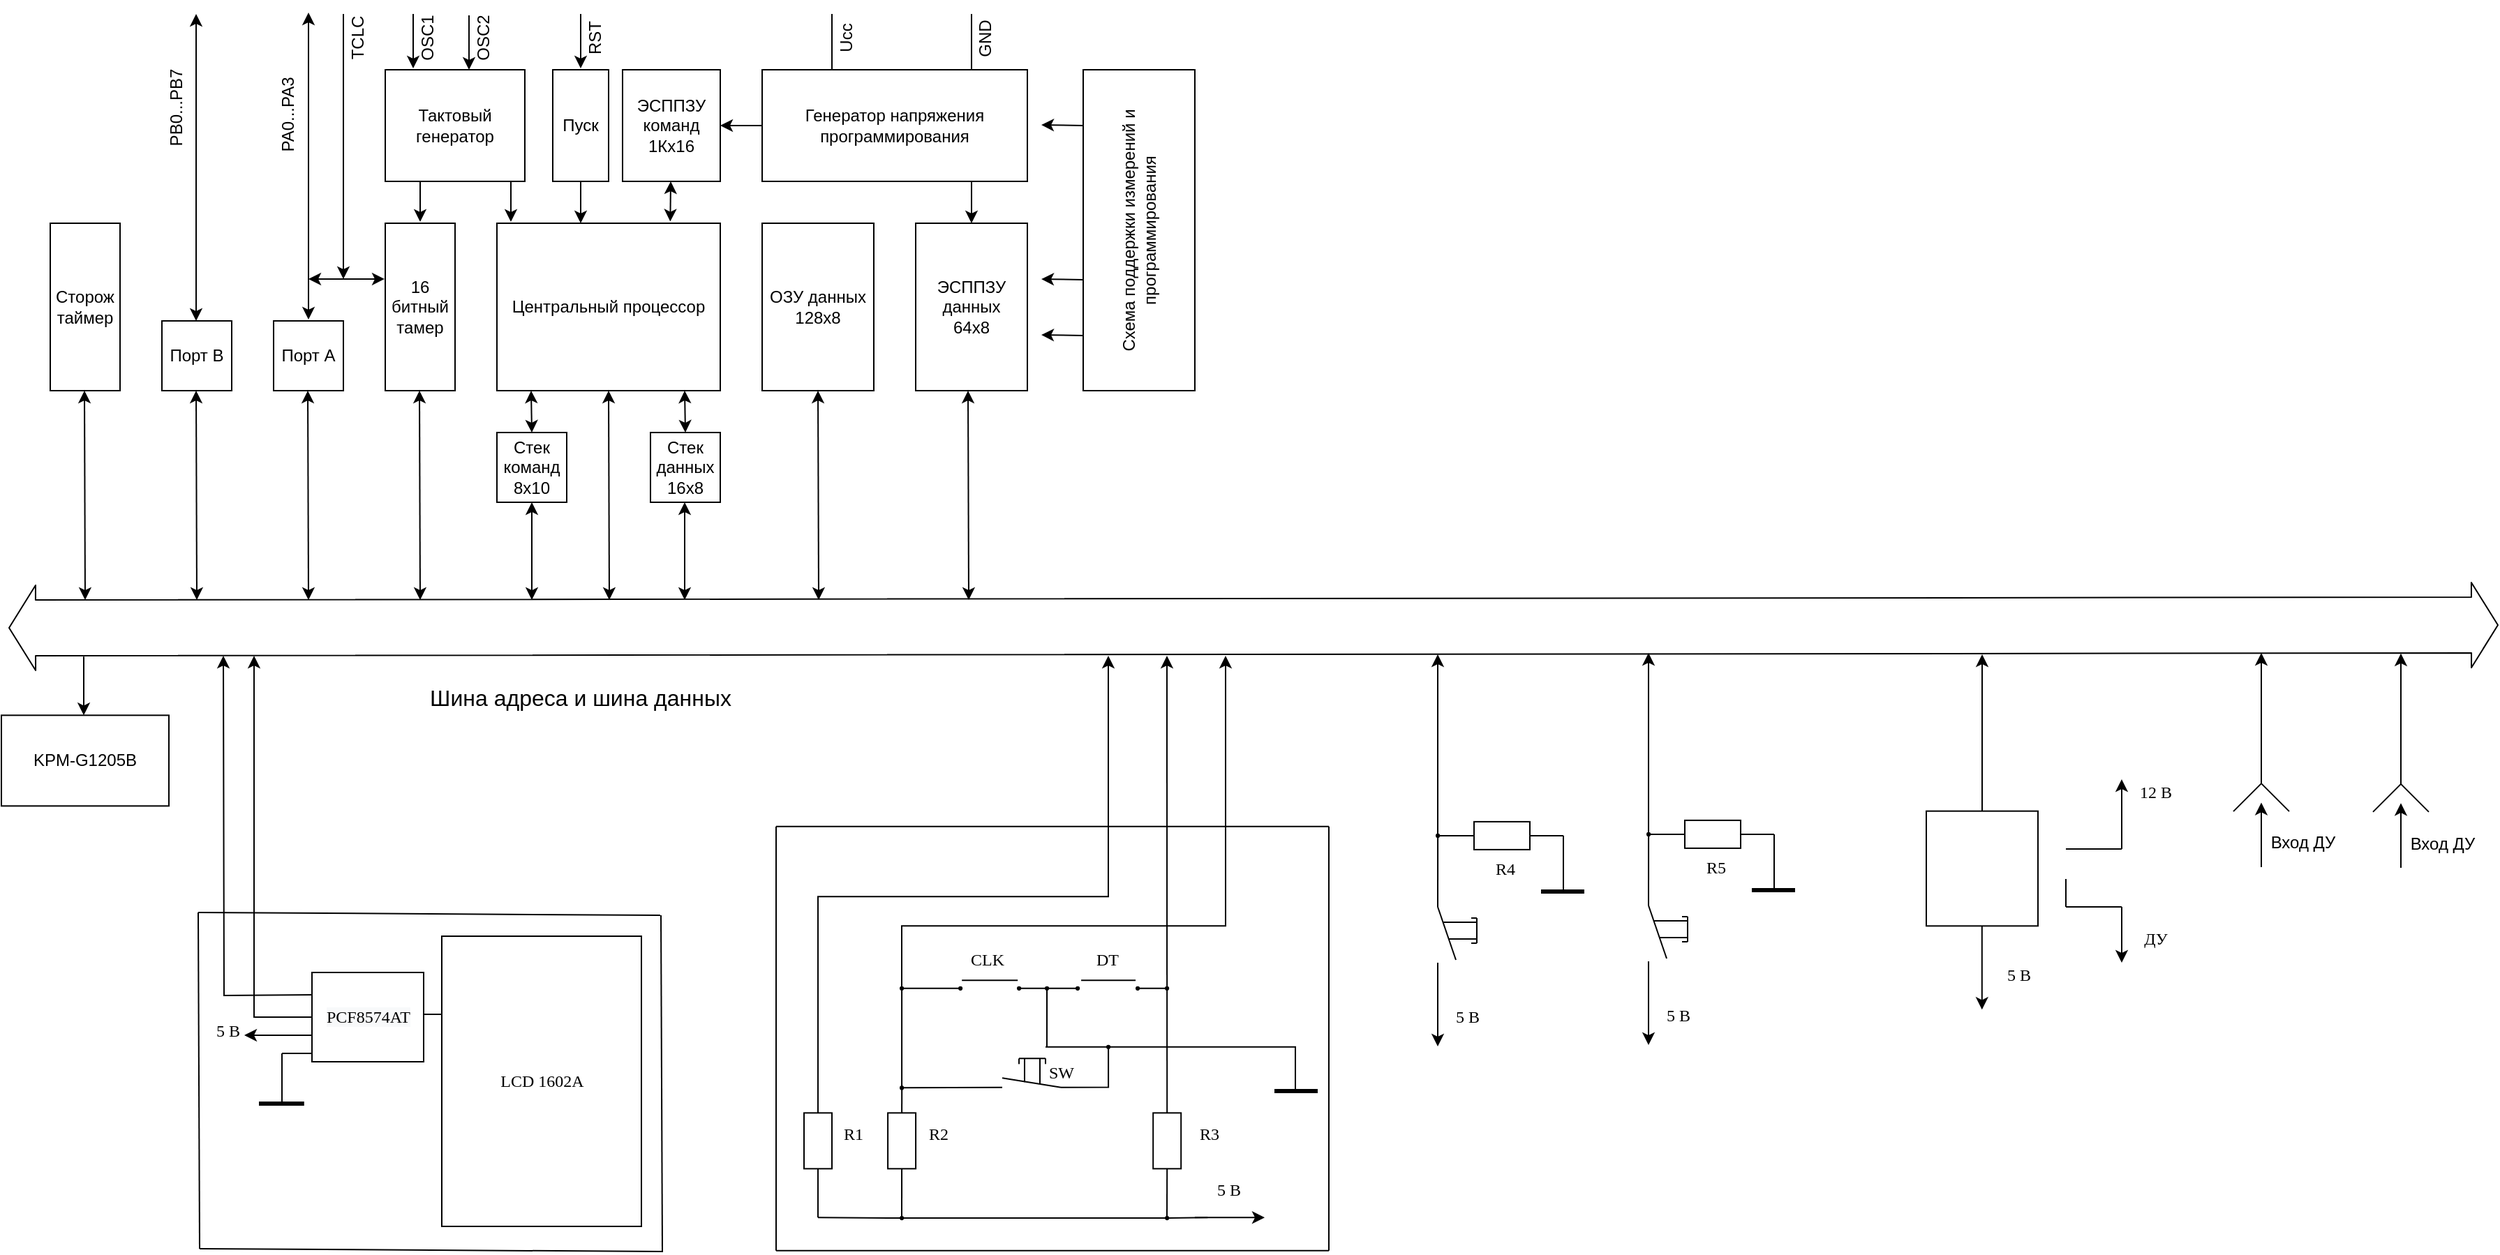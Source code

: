 <mxfile version="12.6.5" type="device"><diagram id="w1MSNSD4WEGvPAoLnZ4k" name="Страница 1"><mxGraphModel dx="4440" dy="1247" grid="1" gridSize="10" guides="1" tooltips="1" connect="1" arrows="1" fold="1" page="0" pageScale="1" pageWidth="827" pageHeight="1169" math="0" shadow="0"><root><mxCell id="0"/><mxCell id="1" parent="0"/><mxCell id="K8U8amR1gAgDikqUDFGe-182" value="" style="endArrow=classic;html=1;" edge="1" parent="1"><mxGeometry width="50" height="50" relative="1" as="geometry"><mxPoint x="120" y="1109" as="sourcePoint"/><mxPoint x="120" y="979" as="targetPoint"/></mxGeometry></mxCell><mxCell id="Yixiqj9k74uknQNRkM6i-55" style="edgeStyle=orthogonalEdgeStyle;rounded=0;orthogonalLoop=1;jettySize=auto;html=1;endArrow=none;endFill=0;startArrow=classic;startFill=1;" parent="1" source="Yixiqj9k74uknQNRkM6i-53" edge="1"><mxGeometry relative="1" as="geometry"><Array as="points"><mxPoint x="-1240" y="980.67"/></Array><mxPoint x="-1240" y="990" as="targetPoint"/></mxGeometry></mxCell><mxCell id="Yixiqj9k74uknQNRkM6i-53" value="&lt;p style=&quot;box-sizing: inherit ; font-family: &amp;#34;geneva&amp;#34; , &amp;#34;arial&amp;#34; , &amp;#34;helvetica&amp;#34; , sans-serif ; line-height: inherit ; margin: 0.83em 0px ; padding: 0px ; border: 0px ; font-stretch: inherit ; vertical-align: baseline&quot;&gt;&lt;span itemprop=&quot;name&quot; style=&quot;box-sizing: inherit ; margin: 0px ; padding: 0px ; border: 0px ; font-style: inherit ; font-variant: inherit ; font-weight: inherit ; font-stretch: inherit ; line-height: inherit ; font-family: inherit ; vertical-align: baseline&quot;&gt;&lt;font style=&quot;font-size: 12px&quot;&gt;KPM-G1205B&lt;/font&gt;&lt;/span&gt;&lt;/p&gt;" style="rounded=0;whiteSpace=wrap;html=1;" parent="1" vertex="1"><mxGeometry x="-1299" y="1022.67" width="120" height="65" as="geometry"/></mxCell><mxCell id="KwgLk0o3z-lG9P-hdMEC-1" value="Сторож таймер" style="rounded=0;whiteSpace=wrap;html=1;" parent="1" vertex="1"><mxGeometry x="-1264" y="670" width="50" height="120" as="geometry"/></mxCell><mxCell id="KwgLk0o3z-lG9P-hdMEC-2" value="Порт В" style="rounded=0;whiteSpace=wrap;html=1;" parent="1" vertex="1"><mxGeometry x="-1184" y="740" width="50" height="50" as="geometry"/></mxCell><mxCell id="KwgLk0o3z-lG9P-hdMEC-3" value="Порт А" style="rounded=0;whiteSpace=wrap;html=1;" parent="1" vertex="1"><mxGeometry x="-1104" y="740" width="50" height="50" as="geometry"/></mxCell><mxCell id="KwgLk0o3z-lG9P-hdMEC-4" value="16 битный тамер" style="rounded=0;whiteSpace=wrap;html=1;" parent="1" vertex="1"><mxGeometry x="-1024" y="670" width="50" height="120" as="geometry"/></mxCell><mxCell id="KwgLk0o3z-lG9P-hdMEC-5" value="Центральный процессор&lt;span style=&quot;color: rgba(0 , 0 , 0 , 0) ; font-family: monospace ; font-size: 0px ; white-space: nowrap&quot;&gt;%3CmxGraphModel%3E%3Croot%3E%3CmxCell%20id%3D%220%22%2F%3E%3CmxCell%20id%3D%221%22%20parent%3D%220%22%2F%3E%3CmxCell%20id%3D%222%22%20value%3D%2216%20%D0%B1%D0%B8%D1%82%D0%BD%D1%8B%D0%B9%20%D1%82%D0%B0%D0%BC%D0%B5%D1%80%22%20style%3D%22rounded%3D0%3BwhiteSpace%3Dwrap%3Bhtml%3D1%3B%22%20vertex%3D%221%22%20parent%3D%221%22%3E%3CmxGeometry%20x%3D%22280%22%20y%3D%22160%22%20width%3D%2250%22%20height%3D%22120%22%20as%3D%22geometry%22%2F%3E%3C%2FmxCell%3E%3C%2Froot%3E%3C%2FmxGraphModel%3E&lt;/span&gt;" style="rounded=0;whiteSpace=wrap;html=1;" parent="1" vertex="1"><mxGeometry x="-944" y="670" width="160" height="120" as="geometry"/></mxCell><mxCell id="KwgLk0o3z-lG9P-hdMEC-6" value="ОЗУ данных 128х8" style="rounded=0;whiteSpace=wrap;html=1;" parent="1" vertex="1"><mxGeometry x="-754" y="670" width="80" height="120" as="geometry"/></mxCell><mxCell id="KwgLk0o3z-lG9P-hdMEC-7" value="ЭСППЗУ данных&lt;br&gt;64х8" style="rounded=0;whiteSpace=wrap;html=1;" parent="1" vertex="1"><mxGeometry x="-644" y="670" width="80" height="120" as="geometry"/></mxCell><mxCell id="KwgLk0o3z-lG9P-hdMEC-8" value="Стек команд&lt;br&gt;8х10" style="rounded=0;whiteSpace=wrap;html=1;" parent="1" vertex="1"><mxGeometry x="-944" y="820" width="50" height="50" as="geometry"/></mxCell><mxCell id="KwgLk0o3z-lG9P-hdMEC-9" value="Стек данных&lt;br&gt;16х8" style="rounded=0;whiteSpace=wrap;html=1;" parent="1" vertex="1"><mxGeometry x="-834" y="820" width="50" height="50" as="geometry"/></mxCell><mxCell id="KwgLk0o3z-lG9P-hdMEC-10" value="Генератор напряжения программирования" style="rounded=0;whiteSpace=wrap;html=1;" parent="1" vertex="1"><mxGeometry x="-754" y="560" width="190" height="80" as="geometry"/></mxCell><mxCell id="KwgLk0o3z-lG9P-hdMEC-11" value="Схема поддержки измерений и программирования" style="rounded=0;html=1;whiteSpace=wrap;fontColor=#000000;horizontal=0;" parent="1" vertex="1"><mxGeometry x="-524" y="560" width="80" height="230" as="geometry"/></mxCell><mxCell id="KwgLk0o3z-lG9P-hdMEC-12" value="ЭСППЗУ команд 1Кх16" style="rounded=0;whiteSpace=wrap;html=1;" parent="1" vertex="1"><mxGeometry x="-854" y="560" width="70" height="80" as="geometry"/></mxCell><mxCell id="KwgLk0o3z-lG9P-hdMEC-13" value="Пуск" style="rounded=0;whiteSpace=wrap;html=1;" parent="1" vertex="1"><mxGeometry x="-904" y="560" width="40" height="80" as="geometry"/></mxCell><mxCell id="KwgLk0o3z-lG9P-hdMEC-14" value="Тактовый генератор" style="rounded=0;whiteSpace=wrap;html=1;fontColor=#000000;" parent="1" vertex="1"><mxGeometry x="-1024" y="560" width="100" height="80" as="geometry"/></mxCell><mxCell id="KwgLk0o3z-lG9P-hdMEC-15" value="" style="shape=flexArrow;endArrow=classic;startArrow=classic;html=1;fontColor=#000000;width=40;" parent="1" edge="1"><mxGeometry width="50" height="50" relative="1" as="geometry"><mxPoint x="-1294" y="960" as="sourcePoint"/><mxPoint x="490" y="958" as="targetPoint"/></mxGeometry></mxCell><mxCell id="KwgLk0o3z-lG9P-hdMEC-16" value="" style="endArrow=classic;startArrow=classic;html=1;fontColor=#000000;" parent="1" edge="1"><mxGeometry width="50" height="50" relative="1" as="geometry"><mxPoint x="-1239" y="940" as="sourcePoint"/><mxPoint x="-1239.5" y="790" as="targetPoint"/></mxGeometry></mxCell><mxCell id="KwgLk0o3z-lG9P-hdMEC-17" value="" style="endArrow=classic;startArrow=classic;html=1;fontColor=#000000;" parent="1" edge="1"><mxGeometry width="50" height="50" relative="1" as="geometry"><mxPoint x="-1159" y="940" as="sourcePoint"/><mxPoint x="-1159.5" y="790" as="targetPoint"/></mxGeometry></mxCell><mxCell id="KwgLk0o3z-lG9P-hdMEC-18" value="" style="endArrow=classic;startArrow=classic;html=1;fontColor=#000000;" parent="1" edge="1"><mxGeometry width="50" height="50" relative="1" as="geometry"><mxPoint x="-1079" y="940" as="sourcePoint"/><mxPoint x="-1079.5" y="790" as="targetPoint"/></mxGeometry></mxCell><mxCell id="KwgLk0o3z-lG9P-hdMEC-19" value="" style="endArrow=classic;startArrow=classic;html=1;fontColor=#000000;" parent="1" edge="1"><mxGeometry width="50" height="50" relative="1" as="geometry"><mxPoint x="-999" y="940" as="sourcePoint"/><mxPoint x="-999.5" y="790" as="targetPoint"/></mxGeometry></mxCell><mxCell id="KwgLk0o3z-lG9P-hdMEC-20" value="" style="endArrow=classic;startArrow=classic;html=1;fontColor=#000000;" parent="1" edge="1"><mxGeometry width="50" height="50" relative="1" as="geometry"><mxPoint x="-713.5" y="940" as="sourcePoint"/><mxPoint x="-714" y="790" as="targetPoint"/></mxGeometry></mxCell><mxCell id="KwgLk0o3z-lG9P-hdMEC-21" value="" style="endArrow=classic;startArrow=classic;html=1;fontColor=#000000;" parent="1" edge="1"><mxGeometry width="50" height="50" relative="1" as="geometry"><mxPoint x="-606.0" y="940" as="sourcePoint"/><mxPoint x="-606.5" y="790" as="targetPoint"/></mxGeometry></mxCell><mxCell id="KwgLk0o3z-lG9P-hdMEC-22" value="" style="endArrow=classic;startArrow=classic;html=1;fontColor=#000000;" parent="1" edge="1"><mxGeometry width="50" height="50" relative="1" as="geometry"><mxPoint x="-919" y="940" as="sourcePoint"/><mxPoint x="-919" y="870" as="targetPoint"/></mxGeometry></mxCell><mxCell id="KwgLk0o3z-lG9P-hdMEC-23" value="" style="endArrow=classic;startArrow=classic;html=1;fontColor=#000000;" parent="1" edge="1"><mxGeometry width="50" height="50" relative="1" as="geometry"><mxPoint x="-809.5" y="940" as="sourcePoint"/><mxPoint x="-809.5" y="870" as="targetPoint"/></mxGeometry></mxCell><mxCell id="KwgLk0o3z-lG9P-hdMEC-24" value="" style="endArrow=classic;startArrow=classic;html=1;fontColor=#000000;" parent="1" edge="1"><mxGeometry width="50" height="50" relative="1" as="geometry"><mxPoint x="-809" y="820" as="sourcePoint"/><mxPoint x="-809.5" y="790" as="targetPoint"/></mxGeometry></mxCell><mxCell id="KwgLk0o3z-lG9P-hdMEC-25" value="" style="endArrow=classic;startArrow=classic;html=1;fontColor=#000000;" parent="1" edge="1"><mxGeometry width="50" height="50" relative="1" as="geometry"><mxPoint x="-919" y="820" as="sourcePoint"/><mxPoint x="-919.5" y="790" as="targetPoint"/></mxGeometry></mxCell><mxCell id="KwgLk0o3z-lG9P-hdMEC-26" value="" style="endArrow=classic;startArrow=classic;html=1;fontColor=#000000;" parent="1" edge="1"><mxGeometry width="50" height="50" relative="1" as="geometry"><mxPoint x="-863.5" y="940" as="sourcePoint"/><mxPoint x="-864" y="790" as="targetPoint"/></mxGeometry></mxCell><mxCell id="KwgLk0o3z-lG9P-hdMEC-27" value="" style="endArrow=classic;html=1;fontColor=#000000;exitX=0;exitY=0.75;exitDx=0;exitDy=0;" parent="1" edge="1"><mxGeometry width="50" height="50" relative="1" as="geometry"><mxPoint x="-524" y="600.0" as="sourcePoint"/><mxPoint x="-554" y="599.5" as="targetPoint"/></mxGeometry></mxCell><mxCell id="KwgLk0o3z-lG9P-hdMEC-28" value="" style="endArrow=classic;html=1;fontColor=#000000;exitX=0;exitY=0.75;exitDx=0;exitDy=0;" parent="1" edge="1"><mxGeometry width="50" height="50" relative="1" as="geometry"><mxPoint x="-524" y="750.5" as="sourcePoint"/><mxPoint x="-554" y="750" as="targetPoint"/></mxGeometry></mxCell><mxCell id="KwgLk0o3z-lG9P-hdMEC-29" value="" style="endArrow=classic;html=1;fontColor=#000000;exitX=0;exitY=0.75;exitDx=0;exitDy=0;" parent="1" edge="1"><mxGeometry width="50" height="50" relative="1" as="geometry"><mxPoint x="-524" y="710.5" as="sourcePoint"/><mxPoint x="-554" y="710" as="targetPoint"/></mxGeometry></mxCell><mxCell id="KwgLk0o3z-lG9P-hdMEC-30" value="" style="endArrow=classic;html=1;fontColor=#000000;exitX=0;exitY=0.75;exitDx=0;exitDy=0;entryX=0.5;entryY=0;entryDx=0;entryDy=0;" parent="1" target="KwgLk0o3z-lG9P-hdMEC-7" edge="1"><mxGeometry width="50" height="50" relative="1" as="geometry"><mxPoint x="-604" y="640.5" as="sourcePoint"/><mxPoint x="-634" y="640" as="targetPoint"/></mxGeometry></mxCell><mxCell id="KwgLk0o3z-lG9P-hdMEC-31" value="" style="endArrow=classic;startArrow=classic;html=1;fontColor=#000000;exitX=0.776;exitY=-0.01;exitDx=0;exitDy=0;exitPerimeter=0;" parent="1" source="KwgLk0o3z-lG9P-hdMEC-5" target="KwgLk0o3z-lG9P-hdMEC-12" edge="1"><mxGeometry width="50" height="50" relative="1" as="geometry"><mxPoint x="-869" y="690" as="sourcePoint"/><mxPoint x="-819" y="640" as="targetPoint"/></mxGeometry></mxCell><mxCell id="KwgLk0o3z-lG9P-hdMEC-32" value="" style="endArrow=classic;html=1;fontColor=#000000;exitX=0;exitY=0.5;exitDx=0;exitDy=0;entryX=1;entryY=0.5;entryDx=0;entryDy=0;" parent="1" source="KwgLk0o3z-lG9P-hdMEC-10" target="KwgLk0o3z-lG9P-hdMEC-12" edge="1"><mxGeometry width="50" height="50" relative="1" as="geometry"><mxPoint x="-794" y="550" as="sourcePoint"/><mxPoint x="-744" y="500" as="targetPoint"/></mxGeometry></mxCell><mxCell id="KwgLk0o3z-lG9P-hdMEC-33" value="" style="endArrow=classic;html=1;fontColor=#000000;entryX=0.375;entryY=0;entryDx=0;entryDy=0;entryPerimeter=0;" parent="1" target="KwgLk0o3z-lG9P-hdMEC-5" edge="1"><mxGeometry width="50" height="50" relative="1" as="geometry"><mxPoint x="-884" y="640.5" as="sourcePoint"/><mxPoint x="-834" y="590.5" as="targetPoint"/></mxGeometry></mxCell><mxCell id="KwgLk0o3z-lG9P-hdMEC-34" value="" style="endArrow=classic;html=1;fontColor=#000000;" parent="1" edge="1"><mxGeometry width="50" height="50" relative="1" as="geometry"><mxPoint x="-934" y="640" as="sourcePoint"/><mxPoint x="-934" y="669.0" as="targetPoint"/></mxGeometry></mxCell><mxCell id="KwgLk0o3z-lG9P-hdMEC-35" value="" style="endArrow=classic;html=1;fontColor=#000000;" parent="1" edge="1"><mxGeometry width="50" height="50" relative="1" as="geometry"><mxPoint x="-999" y="640" as="sourcePoint"/><mxPoint x="-999" y="669.0" as="targetPoint"/></mxGeometry></mxCell><mxCell id="KwgLk0o3z-lG9P-hdMEC-36" value="" style="endArrow=classic;html=1;fontColor=#000000;" parent="1" edge="1"><mxGeometry width="50" height="50" relative="1" as="geometry"><mxPoint x="-1004" y="520" as="sourcePoint"/><mxPoint x="-1004" y="559" as="targetPoint"/></mxGeometry></mxCell><mxCell id="KwgLk0o3z-lG9P-hdMEC-37" value="" style="endArrow=classic;html=1;fontColor=#000000;" parent="1" edge="1"><mxGeometry width="50" height="50" relative="1" as="geometry"><mxPoint x="-964" y="521" as="sourcePoint"/><mxPoint x="-964" y="560" as="targetPoint"/></mxGeometry></mxCell><mxCell id="KwgLk0o3z-lG9P-hdMEC-38" value="" style="endArrow=classic;html=1;fontColor=#000000;" parent="1" edge="1"><mxGeometry width="50" height="50" relative="1" as="geometry"><mxPoint x="-884" y="520" as="sourcePoint"/><mxPoint x="-884" y="559" as="targetPoint"/></mxGeometry></mxCell><mxCell id="KwgLk0o3z-lG9P-hdMEC-39" value="" style="endArrow=classic;startArrow=classic;html=1;fontColor=#000000;" parent="1" edge="1"><mxGeometry width="50" height="50" relative="1" as="geometry"><mxPoint x="-1079" y="739.0" as="sourcePoint"/><mxPoint x="-1079" y="519" as="targetPoint"/></mxGeometry></mxCell><mxCell id="KwgLk0o3z-lG9P-hdMEC-40" value="" style="endArrow=classic;startArrow=classic;html=1;fontColor=#000000;" parent="1" edge="1"><mxGeometry width="50" height="50" relative="1" as="geometry"><mxPoint x="-1159.5" y="740" as="sourcePoint"/><mxPoint x="-1159.5" y="520" as="targetPoint"/></mxGeometry></mxCell><mxCell id="KwgLk0o3z-lG9P-hdMEC-41" value="" style="endArrow=classic;html=1;fontColor=#000000;" parent="1" edge="1"><mxGeometry width="50" height="50" relative="1" as="geometry"><mxPoint x="-1054" y="520" as="sourcePoint"/><mxPoint x="-1054" y="710" as="targetPoint"/></mxGeometry></mxCell><mxCell id="KwgLk0o3z-lG9P-hdMEC-42" value="" style="endArrow=classic;startArrow=classic;html=1;fontColor=#000000;entryX=-0.01;entryY=0.333;entryDx=0;entryDy=0;entryPerimeter=0;" parent="1" target="KwgLk0o3z-lG9P-hdMEC-4" edge="1"><mxGeometry width="50" height="50" relative="1" as="geometry"><mxPoint x="-1079" y="710" as="sourcePoint"/><mxPoint x="-1029" y="660" as="targetPoint"/></mxGeometry></mxCell><mxCell id="KwgLk0o3z-lG9P-hdMEC-43" value="" style="endArrow=none;html=1;fontColor=#000000;" parent="1" edge="1"><mxGeometry width="50" height="50" relative="1" as="geometry"><mxPoint x="-704" y="560" as="sourcePoint"/><mxPoint x="-704" y="520" as="targetPoint"/></mxGeometry></mxCell><mxCell id="KwgLk0o3z-lG9P-hdMEC-44" value="" style="endArrow=none;html=1;fontColor=#000000;" parent="1" edge="1"><mxGeometry width="50" height="50" relative="1" as="geometry"><mxPoint x="-604" y="560" as="sourcePoint"/><mxPoint x="-604" y="520" as="targetPoint"/></mxGeometry></mxCell><mxCell id="KwgLk0o3z-lG9P-hdMEC-45" value="PB0...PB7&lt;br&gt;" style="text;html=1;strokeColor=none;fillColor=none;align=center;verticalAlign=middle;whiteSpace=wrap;rounded=0;fontColor=#000000;horizontal=0;" parent="1" vertex="1"><mxGeometry x="-1184" y="555" width="20" height="65" as="geometry"/></mxCell><mxCell id="KwgLk0o3z-lG9P-hdMEC-46" value="PA0...PA3" style="text;html=1;strokeColor=none;fillColor=none;align=center;verticalAlign=middle;whiteSpace=wrap;rounded=0;fontColor=#000000;horizontal=0;" parent="1" vertex="1"><mxGeometry x="-1104" y="560" width="20" height="65" as="geometry"/></mxCell><mxCell id="KwgLk0o3z-lG9P-hdMEC-47" value="TCLC" style="text;html=1;strokeColor=none;fillColor=none;align=center;verticalAlign=middle;whiteSpace=wrap;rounded=0;fontColor=#000000;horizontal=0;" parent="1" vertex="1"><mxGeometry x="-1054" y="515" width="20" height="45" as="geometry"/></mxCell><mxCell id="KwgLk0o3z-lG9P-hdMEC-48" value="OSC1" style="text;html=1;strokeColor=none;fillColor=none;align=center;verticalAlign=middle;whiteSpace=wrap;rounded=0;fontColor=#000000;horizontal=0;" parent="1" vertex="1"><mxGeometry x="-1004" y="515" width="20" height="45" as="geometry"/></mxCell><mxCell id="KwgLk0o3z-lG9P-hdMEC-49" value="OSC2" style="text;html=1;strokeColor=none;fillColor=none;align=center;verticalAlign=middle;whiteSpace=wrap;rounded=0;fontColor=#000000;horizontal=0;" parent="1" vertex="1"><mxGeometry x="-964" y="515" width="20" height="45" as="geometry"/></mxCell><mxCell id="KwgLk0o3z-lG9P-hdMEC-50" value="RST" style="text;html=1;strokeColor=none;fillColor=none;align=center;verticalAlign=middle;whiteSpace=wrap;rounded=0;fontColor=#000000;horizontal=0;" parent="1" vertex="1"><mxGeometry x="-884" y="515" width="20" height="45" as="geometry"/></mxCell><mxCell id="KwgLk0o3z-lG9P-hdMEC-51" value="Ucc" style="text;html=1;strokeColor=none;fillColor=none;align=center;verticalAlign=middle;whiteSpace=wrap;rounded=0;fontColor=#000000;horizontal=0;" parent="1" vertex="1"><mxGeometry x="-704" y="515" width="20" height="45" as="geometry"/></mxCell><mxCell id="KwgLk0o3z-lG9P-hdMEC-52" value="GND" style="text;html=1;strokeColor=none;fillColor=none;align=center;verticalAlign=middle;whiteSpace=wrap;rounded=0;fontColor=#000000;horizontal=0;" parent="1" vertex="1"><mxGeometry x="-604.5" y="515" width="20" height="45" as="geometry"/></mxCell><mxCell id="KwgLk0o3z-lG9P-hdMEC-53" value="Шина адреса и шина данных" style="text;html=1;strokeColor=none;fillColor=none;align=center;verticalAlign=middle;whiteSpace=wrap;rounded=0;fontColor=#000000;fontSize=16;" parent="1" vertex="1"><mxGeometry x="-1024" y="1000" width="280" height="20" as="geometry"/></mxCell><mxCell id="KwgLk0o3z-lG9P-hdMEC-55" value="" style="endArrow=none;html=1;" parent="1" edge="1"><mxGeometry width="50" height="50" relative="1" as="geometry"><mxPoint x="-1067.0" y="1237" as="sourcePoint"/><mxPoint x="-968" y="1237" as="targetPoint"/></mxGeometry></mxCell><mxCell id="KwgLk0o3z-lG9P-hdMEC-57" value="" style="endArrow=none;html=1;startArrow=classic;startFill=1;rounded=0;" parent="1" edge="1"><mxGeometry width="50" height="50" relative="1" as="geometry"><mxPoint x="-1118" y="980" as="sourcePoint"/><mxPoint x="-1075" y="1239" as="targetPoint"/><Array as="points"><mxPoint x="-1118" y="1160"/><mxPoint x="-1118" y="1239"/></Array></mxGeometry></mxCell><mxCell id="KwgLk0o3z-lG9P-hdMEC-58" value="" style="endArrow=none;html=1;startArrow=classic;startFill=1;" parent="1" edge="1"><mxGeometry width="50" height="50" relative="1" as="geometry"><mxPoint x="-1125" y="1252" as="sourcePoint"/><mxPoint x="-1074.0" y="1252" as="targetPoint"/></mxGeometry></mxCell><mxCell id="KwgLk0o3z-lG9P-hdMEC-59" value="" style="endArrow=none;html=1;strokeWidth=3;" parent="1" edge="1"><mxGeometry width="50" height="50" relative="1" as="geometry"><mxPoint x="-1113" y="1301" as="sourcePoint"/><mxPoint x="-1082.108" y="1300.998" as="targetPoint"/></mxGeometry></mxCell><mxCell id="KwgLk0o3z-lG9P-hdMEC-60" value="&lt;font face=&quot;Times New Roman&quot; style=&quot;font-size: 12px&quot;&gt;5 B&lt;/font&gt;" style="text;html=1;align=center;verticalAlign=middle;resizable=0;points=[];;autosize=1;perimeterSpacing=2;strokeWidth=2;" parent="1" vertex="1"><mxGeometry x="-1151" y="1239" width="28" height="20" as="geometry"/></mxCell><mxCell id="KwgLk0o3z-lG9P-hdMEC-61" value="" style="endArrow=none;html=1;" parent="1" edge="1"><mxGeometry width="50" height="50" relative="1" as="geometry"><mxPoint x="-1157.0" y="1405" as="sourcePoint"/><mxPoint x="-1158" y="1164" as="targetPoint"/></mxGeometry></mxCell><mxCell id="KwgLk0o3z-lG9P-hdMEC-65" value="" style="endArrow=none;html=1;startArrow=none;startFill=0;" parent="1" edge="1"><mxGeometry width="50" height="50" relative="1" as="geometry"><mxPoint x="-1098" y="1265" as="sourcePoint"/><mxPoint x="-1074.0" y="1265" as="targetPoint"/></mxGeometry></mxCell><mxCell id="KwgLk0o3z-lG9P-hdMEC-66" value="" style="endArrow=none;html=1;startArrow=none;startFill=0;" parent="1" edge="1"><mxGeometry width="50" height="50" relative="1" as="geometry"><mxPoint x="-1098" y="1300" as="sourcePoint"/><mxPoint x="-1098" y="1265" as="targetPoint"/></mxGeometry></mxCell><mxCell id="KwgLk0o3z-lG9P-hdMEC-67" style="edgeStyle=orthogonalEdgeStyle;rounded=0;orthogonalLoop=1;jettySize=auto;html=1;exitX=0;exitY=0.25;exitDx=0;exitDy=0;" parent="1" edge="1"><mxGeometry relative="1" as="geometry"><mxPoint x="-1140" y="980" as="targetPoint"/><mxPoint x="-1075" y="1223" as="sourcePoint"/></mxGeometry></mxCell><mxCell id="KwgLk0o3z-lG9P-hdMEC-69" value="" style="endArrow=none;html=1;" parent="1" edge="1"><mxGeometry width="50" height="50" relative="1" as="geometry"><mxPoint x="-1068.5" y="1237" as="sourcePoint"/><mxPoint x="-969.5" y="1237" as="targetPoint"/></mxGeometry></mxCell><mxCell id="KwgLk0o3z-lG9P-hdMEC-70" value="&lt;font face=&quot;Times New Roman&quot;&gt;LCD 1602A&lt;/font&gt;" style="rounded=0;whiteSpace=wrap;html=1;" parent="1" vertex="1"><mxGeometry x="-983.5" y="1181" width="143" height="208" as="geometry"/></mxCell><mxCell id="KwgLk0o3z-lG9P-hdMEC-72" value="" style="endArrow=none;html=1;strokeWidth=3;" parent="1" edge="1"><mxGeometry width="50" height="50" relative="1" as="geometry"><mxPoint x="-1114.5" y="1301" as="sourcePoint"/><mxPoint x="-1083.608" y="1300.998" as="targetPoint"/></mxGeometry></mxCell><mxCell id="KwgLk0o3z-lG9P-hdMEC-75" value="" style="endArrow=none;html=1;" parent="1" edge="1"><mxGeometry width="50" height="50" relative="1" as="geometry"><mxPoint x="-1158" y="1164" as="sourcePoint"/><mxPoint x="-827" y="1166" as="targetPoint"/></mxGeometry></mxCell><mxCell id="KwgLk0o3z-lG9P-hdMEC-76" value="" style="endArrow=none;html=1;" parent="1" edge="1"><mxGeometry width="50" height="50" relative="1" as="geometry"><mxPoint x="-825.5" y="1407" as="sourcePoint"/><mxPoint x="-826.5" y="1166" as="targetPoint"/></mxGeometry></mxCell><mxCell id="KwgLk0o3z-lG9P-hdMEC-77" value="" style="endArrow=none;html=1;" parent="1" edge="1"><mxGeometry width="50" height="50" relative="1" as="geometry"><mxPoint x="-1157" y="1405" as="sourcePoint"/><mxPoint x="-825" y="1407" as="targetPoint"/></mxGeometry></mxCell><mxCell id="KwgLk0o3z-lG9P-hdMEC-80" value="&lt;span style=&quot;text-align: center ; color: rgb(0 , 0 , 0) ; text-transform: none ; text-indent: 0px ; letter-spacing: normal ; font-family: &amp;#34;times new roman&amp;#34; ; font-style: normal ; font-variant: normal ; font-weight: 400 ; text-decoration: none ; word-spacing: 0px ; display: inline ; white-space: nowrap ; float: none ; background-color: rgb(248 , 249 , 250)&quot;&gt;&lt;font style=&quot;font-size: 12px&quot;&gt;PCF8574AT&lt;/font&gt;&lt;/span&gt;" style="rounded=0;whiteSpace=wrap;html=1;" parent="1" vertex="1"><mxGeometry x="-1076.5" y="1207" width="80" height="64" as="geometry"/></mxCell><mxCell id="3kRas13h3REH8e9GYJUJ-126" value="" style="endArrow=none;html=1;strokeWidth=1;" parent="1" edge="1"><mxGeometry width="50" height="50" relative="1" as="geometry"><mxPoint x="-540" y="1289.34" as="sourcePoint"/><mxPoint x="-582" y="1282.67" as="targetPoint"/></mxGeometry></mxCell><mxCell id="3kRas13h3REH8e9GYJUJ-127" value="" style="endArrow=none;html=1;rounded=0;strokeWidth=1;" parent="1" source="3kRas13h3REH8e9GYJUJ-138" edge="1"><mxGeometry width="50" height="50" relative="1" as="geometry"><mxPoint x="-372" y="1130.34" as="sourcePoint"/><mxPoint x="-550" y="1217.34" as="targetPoint"/><Array as="points"><mxPoint x="-550" y="1260.34"/></Array></mxGeometry></mxCell><mxCell id="3kRas13h3REH8e9GYJUJ-132" value="" style="endArrow=none;html=1;strokeWidth=1;" parent="1" edge="1"><mxGeometry width="50" height="50" relative="1" as="geometry"><mxPoint x="-486.45" y="1212.67" as="sourcePoint"/><mxPoint x="-525.45" y="1212.67" as="targetPoint"/></mxGeometry></mxCell><mxCell id="3kRas13h3REH8e9GYJUJ-133" value="" style="endArrow=none;html=1;strokeWidth=1;" parent="1" edge="1"><mxGeometry width="50" height="50" relative="1" as="geometry"><mxPoint x="-570.9" y="1212.67" as="sourcePoint"/><mxPoint x="-610.9" y="1212.67" as="targetPoint"/></mxGeometry></mxCell><mxCell id="3kRas13h3REH8e9GYJUJ-134" value="" style="ellipse;whiteSpace=wrap;html=1;aspect=fixed;fillColor=#000000;strokeWidth=1;direction=east;rotation=-180;" parent="1" vertex="1"><mxGeometry x="-613" y="1217.34" width="2.103" height="2.103" as="geometry"/></mxCell><mxCell id="3kRas13h3REH8e9GYJUJ-135" value="" style="ellipse;whiteSpace=wrap;html=1;aspect=fixed;fillColor=#000000;strokeWidth=1;direction=east;rotation=-180;" parent="1" vertex="1"><mxGeometry x="-571" y="1217.34" width="2.103" height="2.103" as="geometry"/></mxCell><mxCell id="Yixiqj9k74uknQNRkM6i-8" style="edgeStyle=orthogonalEdgeStyle;rounded=0;orthogonalLoop=1;jettySize=auto;html=1;endArrow=none;endFill=0;" parent="1" source="3kRas13h3REH8e9GYJUJ-136" edge="1"><mxGeometry relative="1" as="geometry"><mxPoint x="-543" y="1218.34" as="targetPoint"/></mxGeometry></mxCell><mxCell id="3kRas13h3REH8e9GYJUJ-136" value="" style="ellipse;whiteSpace=wrap;html=1;aspect=fixed;fillColor=#000000;strokeWidth=1;direction=east;rotation=-180;" parent="1" vertex="1"><mxGeometry x="-529" y="1217.34" width="2.103" height="2.103" as="geometry"/></mxCell><mxCell id="3kRas13h3REH8e9GYJUJ-140" value="" style="ellipse;whiteSpace=wrap;html=1;aspect=fixed;fillColor=#000000;strokeWidth=1;direction=east;rotation=-180;" parent="1" vertex="1"><mxGeometry x="-486" y="1217.34" width="2.103" height="2.103" as="geometry"/></mxCell><mxCell id="Yixiqj9k74uknQNRkM6i-5" style="edgeStyle=orthogonalEdgeStyle;rounded=0;orthogonalLoop=1;jettySize=auto;html=1;endArrow=none;endFill=0;" parent="1" source="3kRas13h3REH8e9GYJUJ-142" edge="1"><mxGeometry relative="1" as="geometry"><mxPoint x="-480" y="1218.34" as="targetPoint"/></mxGeometry></mxCell><mxCell id="3kRas13h3REH8e9GYJUJ-142" value="" style="ellipse;whiteSpace=wrap;html=1;aspect=fixed;fillColor=#000000;strokeWidth=1;direction=east;rotation=-180;" parent="1" vertex="1"><mxGeometry x="-465" y="1217.34" width="2.103" height="2.103" as="geometry"/></mxCell><mxCell id="3kRas13h3REH8e9GYJUJ-143" value="" style="endArrow=none;html=1;strokeWidth=1;startArrow=classic;startFill=1;" parent="1" target="3kRas13h3REH8e9GYJUJ-142" edge="1"><mxGeometry width="50" height="50" relative="1" as="geometry"><mxPoint x="-464" y="980" as="sourcePoint"/><mxPoint x="-465" y="1390.34" as="targetPoint"/></mxGeometry></mxCell><mxCell id="3kRas13h3REH8e9GYJUJ-146" style="edgeStyle=orthogonalEdgeStyle;rounded=0;orthogonalLoop=1;jettySize=auto;html=1;endArrow=none;endFill=0;strokeWidth=1;" parent="1" source="3kRas13h3REH8e9GYJUJ-144" edge="1"><mxGeometry relative="1" as="geometry"><mxPoint x="-654" y="1218.67" as="targetPoint"/><mxPoint x="-678" y="1325.34" as="sourcePoint"/><Array as="points"><mxPoint x="-654" y="1218.392"/></Array></mxGeometry></mxCell><mxCell id="3kRas13h3REH8e9GYJUJ-150" style="edgeStyle=orthogonalEdgeStyle;rounded=0;orthogonalLoop=1;jettySize=auto;html=1;endArrow=classic;endFill=1;strokeWidth=1;" parent="1" edge="1"><mxGeometry relative="1" as="geometry"><mxPoint x="-506" y="980" as="targetPoint"/><mxPoint x="-714" y="1312.67" as="sourcePoint"/><Array as="points"><mxPoint x="-714" y="1312.67"/><mxPoint x="-714" y="1152.67"/><mxPoint x="-506" y="1152.67"/></Array></mxGeometry></mxCell><mxCell id="3kRas13h3REH8e9GYJUJ-154" style="edgeStyle=orthogonalEdgeStyle;rounded=0;orthogonalLoop=1;jettySize=auto;html=1;endArrow=classic;endFill=1;strokeWidth=1;" parent="1" edge="1"><mxGeometry relative="1" as="geometry"><mxPoint x="-422" y="980" as="targetPoint"/><mxPoint x="-654" y="1218.67" as="sourcePoint"/><Array as="points"><mxPoint x="-654" y="1218.67"/><mxPoint x="-654" y="1173.67"/><mxPoint x="-422" y="1173.67"/></Array></mxGeometry></mxCell><mxCell id="3kRas13h3REH8e9GYJUJ-156" style="edgeStyle=orthogonalEdgeStyle;rounded=0;orthogonalLoop=1;jettySize=auto;html=1;endArrow=none;endFill=0;strokeWidth=1;" parent="1" source="3kRas13h3REH8e9GYJUJ-155" edge="1"><mxGeometry relative="1" as="geometry"><Array as="points"><mxPoint x="-506" y="1289.34"/></Array><mxPoint x="-540" y="1289.34" as="targetPoint"/></mxGeometry></mxCell><mxCell id="3kRas13h3REH8e9GYJUJ-166" value="&lt;font face=&quot;Times New Roman&quot; style=&quot;font-size: 12px&quot;&gt;SW&lt;/font&gt;" style="text;html=1;strokeColor=none;fillColor=none;align=center;verticalAlign=middle;whiteSpace=wrap;rounded=0;strokeWidth=1;direction=east;rotation=0;" parent="1" vertex="1"><mxGeometry x="-550.2" y="1273.67" width="21.205" height="10.852" as="geometry"/></mxCell><mxCell id="3kRas13h3REH8e9GYJUJ-167" value="&lt;font face=&quot;Times New Roman&quot; style=&quot;font-size: 12px&quot;&gt;CLK&lt;/font&gt;" style="text;html=1;strokeColor=none;fillColor=none;align=center;verticalAlign=middle;whiteSpace=wrap;rounded=0;strokeWidth=1;direction=east;rotation=0;" parent="1" vertex="1"><mxGeometry x="-603" y="1192.67" width="21.205" height="10.852" as="geometry"/></mxCell><mxCell id="3kRas13h3REH8e9GYJUJ-168" value="&lt;font face=&quot;Times New Roman&quot; style=&quot;font-size: 12px&quot;&gt;DT&lt;/font&gt;" style="text;html=1;strokeColor=none;fillColor=none;align=center;verticalAlign=middle;whiteSpace=wrap;rounded=0;strokeWidth=1;direction=east;rotation=0;" parent="1" vertex="1"><mxGeometry x="-516.55" y="1192.67" width="21.205" height="10.852" as="geometry"/></mxCell><mxCell id="3kRas13h3REH8e9GYJUJ-171" value="&lt;div&gt;&lt;font face=&quot;Times New Roman&quot; style=&quot;font-size: 12px&quot;&gt;R3&lt;/font&gt;&lt;/div&gt;" style="text;html=1;align=center;verticalAlign=middle;resizable=0;points=[];;autosize=1;strokeWidth=1;direction=east;rotation=0;" parent="1" vertex="1"><mxGeometry x="-447" y="1313.67" width="25" height="19" as="geometry"/></mxCell><mxCell id="3kRas13h3REH8e9GYJUJ-177" value="" style="endArrow=none;html=1;strokeWidth=3;" parent="1" edge="1"><mxGeometry width="50" height="50" relative="1" as="geometry"><mxPoint x="-356" y="1292.0" as="sourcePoint"/><mxPoint x="-387" y="1292.0" as="targetPoint"/></mxGeometry></mxCell><mxCell id="3kRas13h3REH8e9GYJUJ-179" value="&lt;font face=&quot;Times New Roman&quot; style=&quot;font-size: 12px&quot;&gt;5 B&lt;/font&gt;" style="text;html=1;align=center;verticalAlign=middle;resizable=0;points=[];;autosize=1;perimeterSpacing=2;strokeWidth=2;direction=east;rotation=0;" parent="1" vertex="1"><mxGeometry x="-434" y="1352.67" width="28" height="20" as="geometry"/></mxCell><mxCell id="3kRas13h3REH8e9GYJUJ-186" style="edgeStyle=orthogonalEdgeStyle;rounded=0;orthogonalLoop=1;jettySize=auto;html=1;endArrow=none;endFill=0;strokeWidth=1;" parent="1" edge="1"><mxGeometry relative="1" as="geometry"><mxPoint x="-654" y="1289.67" as="targetPoint"/><mxPoint x="-582" y="1289.34" as="sourcePoint"/><Array as="points"><mxPoint x="-582" y="1289.34"/><mxPoint x="-676" y="1289.34"/></Array></mxGeometry></mxCell><mxCell id="Yixiqj9k74uknQNRkM6i-2" style="edgeStyle=orthogonalEdgeStyle;rounded=0;orthogonalLoop=1;jettySize=auto;html=1;exitX=1;exitY=0.5;exitDx=0;exitDy=0;entryX=0.5;entryY=1;entryDx=0;entryDy=0;endArrow=none;endFill=0;" parent="1" source="3kRas13h3REH8e9GYJUJ-138" target="3kRas13h3REH8e9GYJUJ-135" edge="1"><mxGeometry relative="1" as="geometry"/></mxCell><mxCell id="3kRas13h3REH8e9GYJUJ-138" value="" style="ellipse;whiteSpace=wrap;html=1;aspect=fixed;fillColor=#000000;strokeWidth=1;direction=east;rotation=-180;" parent="1" vertex="1"><mxGeometry x="-551" y="1217.34" width="2.103" height="2.103" as="geometry"/></mxCell><mxCell id="3kRas13h3REH8e9GYJUJ-187" value="" style="endArrow=none;html=1;rounded=0;strokeWidth=1;" parent="1" source="3kRas13h3REH8e9GYJUJ-155" edge="1"><mxGeometry width="50" height="50" relative="1" as="geometry"><mxPoint x="-372" y="1130.34" as="sourcePoint"/><mxPoint x="-551" y="1260.34" as="targetPoint"/><Array as="points"/></mxGeometry></mxCell><mxCell id="3kRas13h3REH8e9GYJUJ-155" value="" style="ellipse;whiteSpace=wrap;html=1;aspect=fixed;fillColor=#000000;strokeWidth=1;direction=east;rotation=-180;" parent="1" vertex="1"><mxGeometry x="-507" y="1259.34" width="2.103" height="2.103" as="geometry"/></mxCell><mxCell id="3kRas13h3REH8e9GYJUJ-191" value="" style="endArrow=none;html=1;rounded=0;strokeWidth=1;" parent="1" target="3kRas13h3REH8e9GYJUJ-155" edge="1"><mxGeometry width="50" height="50" relative="1" as="geometry"><mxPoint x="-372" y="1292.67" as="sourcePoint"/><mxPoint x="-550" y="1259.34" as="targetPoint"/><Array as="points"><mxPoint x="-372" y="1260.34"/></Array></mxGeometry></mxCell><mxCell id="3kRas13h3REH8e9GYJUJ-193" value="" style="endArrow=none;html=1;" parent="1" edge="1"><mxGeometry width="50" height="50" relative="1" as="geometry"><mxPoint x="-348" y="1102.34" as="sourcePoint"/><mxPoint x="-348" y="1406.34" as="targetPoint"/></mxGeometry></mxCell><mxCell id="3kRas13h3REH8e9GYJUJ-194" value="" style="endArrow=none;html=1;" parent="1" edge="1"><mxGeometry width="50" height="50" relative="1" as="geometry"><mxPoint x="-348" y="1406.34" as="sourcePoint"/><mxPoint x="-744" y="1406.34" as="targetPoint"/></mxGeometry></mxCell><mxCell id="3kRas13h3REH8e9GYJUJ-195" value="" style="endArrow=none;html=1;" parent="1" edge="1"><mxGeometry width="50" height="50" relative="1" as="geometry"><mxPoint x="-744" y="1102.34" as="sourcePoint"/><mxPoint x="-744" y="1406.34" as="targetPoint"/></mxGeometry></mxCell><mxCell id="3kRas13h3REH8e9GYJUJ-196" value="" style="endArrow=none;html=1;" parent="1" edge="1"><mxGeometry width="50" height="50" relative="1" as="geometry"><mxPoint x="-348" y="1102.34" as="sourcePoint"/><mxPoint x="-744" y="1102.34" as="targetPoint"/></mxGeometry></mxCell><mxCell id="K8U8amR1gAgDikqUDFGe-3" value="" style="endArrow=none;html=1;" edge="1" parent="1"><mxGeometry width="50" height="50" relative="1" as="geometry"><mxPoint x="-566" y="1285.67" as="sourcePoint"/><mxPoint x="-566" y="1268.67" as="targetPoint"/></mxGeometry></mxCell><mxCell id="K8U8amR1gAgDikqUDFGe-4" value="" style="endArrow=none;html=1;" edge="1" parent="1"><mxGeometry width="50" height="50" relative="1" as="geometry"><mxPoint x="-555" y="1286.67" as="sourcePoint"/><mxPoint x="-555" y="1268.67" as="targetPoint"/></mxGeometry></mxCell><mxCell id="K8U8amR1gAgDikqUDFGe-5" value="" style="endArrow=none;html=1;" edge="1" parent="1"><mxGeometry width="50" height="50" relative="1" as="geometry"><mxPoint x="-570" y="1268.67" as="sourcePoint"/><mxPoint x="-551" y="1268.67" as="targetPoint"/></mxGeometry></mxCell><mxCell id="K8U8amR1gAgDikqUDFGe-6" value="" style="endArrow=none;html=1;" edge="1" parent="1"><mxGeometry width="50" height="50" relative="1" as="geometry"><mxPoint x="-551" y="1272.67" as="sourcePoint"/><mxPoint x="-551" y="1268.67" as="targetPoint"/></mxGeometry></mxCell><mxCell id="K8U8amR1gAgDikqUDFGe-7" value="" style="endArrow=none;html=1;" edge="1" parent="1"><mxGeometry width="50" height="50" relative="1" as="geometry"><mxPoint x="-569.98" y="1272.67" as="sourcePoint"/><mxPoint x="-569.98" y="1268.67" as="targetPoint"/></mxGeometry></mxCell><mxCell id="K8U8amR1gAgDikqUDFGe-15" value="" style="endArrow=none;html=1;" edge="1" parent="1" source="K8U8amR1gAgDikqUDFGe-49"><mxGeometry width="50" height="50" relative="1" as="geometry"><mxPoint x="-652.897" y="1383.05" as="sourcePoint"/><mxPoint x="-434.825" y="1382.67" as="targetPoint"/></mxGeometry></mxCell><mxCell id="K8U8amR1gAgDikqUDFGe-18" value="" style="endArrow=none;html=1;entryX=1;entryY=0.5;entryDx=0;entryDy=0;" edge="1" parent="1" target="K8U8amR1gAgDikqUDFGe-21"><mxGeometry width="50" height="50" relative="1" as="geometry"><mxPoint x="-714" y="1382.67" as="sourcePoint"/><mxPoint x="-718.398" y="1355.748" as="targetPoint"/></mxGeometry></mxCell><mxCell id="K8U8amR1gAgDikqUDFGe-21" value="" style="rounded=0;whiteSpace=wrap;html=1;rotation=90;" vertex="1" parent="1"><mxGeometry x="-734" y="1317.67" width="40" height="20" as="geometry"/></mxCell><mxCell id="K8U8amR1gAgDikqUDFGe-22" value="" style="rounded=0;whiteSpace=wrap;html=1;rotation=90;" vertex="1" parent="1"><mxGeometry x="-673.95" y="1317.67" width="40" height="20" as="geometry"/></mxCell><mxCell id="K8U8amR1gAgDikqUDFGe-24" value="" style="rounded=0;whiteSpace=wrap;html=1;rotation=90;" vertex="1" parent="1"><mxGeometry x="-483.9" y="1317.67" width="40" height="20" as="geometry"/></mxCell><mxCell id="K8U8amR1gAgDikqUDFGe-25" value="" style="endArrow=none;html=1;exitX=0;exitY=0.5;exitDx=0;exitDy=0;" edge="1" parent="1" source="K8U8amR1gAgDikqUDFGe-24" target="3kRas13h3REH8e9GYJUJ-142"><mxGeometry width="50" height="50" relative="1" as="geometry"><mxPoint x="-474" y="1282.67" as="sourcePoint"/><mxPoint x="-424" y="1232.67" as="targetPoint"/></mxGeometry></mxCell><mxCell id="K8U8amR1gAgDikqUDFGe-26" value="" style="endArrow=none;html=1;entryX=1;entryY=0.5;entryDx=0;entryDy=0;" edge="1" parent="1" target="K8U8amR1gAgDikqUDFGe-24"><mxGeometry width="50" height="50" relative="1" as="geometry"><mxPoint x="-464" y="1382.67" as="sourcePoint"/><mxPoint x="-474" y="1322.67" as="targetPoint"/></mxGeometry></mxCell><mxCell id="K8U8amR1gAgDikqUDFGe-27" value="" style="endArrow=classic;html=1;" edge="1" parent="1"><mxGeometry width="50" height="50" relative="1" as="geometry"><mxPoint x="-444" y="1382.67" as="sourcePoint"/><mxPoint x="-394" y="1382.67" as="targetPoint"/></mxGeometry></mxCell><mxCell id="K8U8amR1gAgDikqUDFGe-28" value="&lt;div&gt;&lt;font face=&quot;Times New Roman&quot; style=&quot;font-size: 12px&quot;&gt;R1&lt;/font&gt;&lt;/div&gt;" style="text;html=1;align=center;verticalAlign=middle;resizable=0;points=[];;autosize=1;strokeWidth=1;direction=east;rotation=0;" vertex="1" parent="1"><mxGeometry x="-703.95" y="1312.67" width="30" height="20" as="geometry"/></mxCell><mxCell id="K8U8amR1gAgDikqUDFGe-29" value="&lt;div&gt;&lt;font face=&quot;Times New Roman&quot; style=&quot;font-size: 12px&quot;&gt;R2&lt;/font&gt;&lt;/div&gt;" style="text;html=1;align=center;verticalAlign=middle;resizable=0;points=[];;autosize=1;strokeWidth=1;direction=east;rotation=0;" vertex="1" parent="1"><mxGeometry x="-643" y="1312.67" width="30" height="20" as="geometry"/></mxCell><mxCell id="K8U8amR1gAgDikqUDFGe-34" value="" style="endArrow=none;html=1;" edge="1" parent="1" source="3kRas13h3REH8e9GYJUJ-134"><mxGeometry width="50" height="50" relative="1" as="geometry"><mxPoint x="-624" y="1218.35" as="sourcePoint"/><mxPoint x="-654" y="1218.35" as="targetPoint"/></mxGeometry></mxCell><mxCell id="3kRas13h3REH8e9GYJUJ-144" value="" style="ellipse;whiteSpace=wrap;html=1;aspect=fixed;fillColor=#000000;strokeWidth=1;direction=east;rotation=-180;" parent="1" vertex="1"><mxGeometry x="-655" y="1217.34" width="2.103" height="2.103" as="geometry"/></mxCell><mxCell id="K8U8amR1gAgDikqUDFGe-35" style="edgeStyle=orthogonalEdgeStyle;rounded=0;orthogonalLoop=1;jettySize=auto;html=1;endArrow=none;endFill=0;strokeWidth=1;" edge="1" parent="1" source="3kRas13h3REH8e9GYJUJ-175" target="3kRas13h3REH8e9GYJUJ-144"><mxGeometry relative="1" as="geometry"><mxPoint x="-654" y="1218.67" as="targetPoint"/><mxPoint x="-654" y="1302.67" as="sourcePoint"/><Array as="points"/></mxGeometry></mxCell><mxCell id="3kRas13h3REH8e9GYJUJ-175" value="" style="ellipse;whiteSpace=wrap;html=1;aspect=fixed;fillColor=#000000;strokeWidth=1;direction=east;rotation=-180;" parent="1" vertex="1"><mxGeometry x="-655" y="1288.67" width="2.103" height="2.103" as="geometry"/></mxCell><mxCell id="K8U8amR1gAgDikqUDFGe-36" style="edgeStyle=orthogonalEdgeStyle;rounded=0;orthogonalLoop=1;jettySize=auto;html=1;endArrow=none;endFill=0;strokeWidth=1;" edge="1" parent="1" source="K8U8amR1gAgDikqUDFGe-22" target="3kRas13h3REH8e9GYJUJ-175"><mxGeometry relative="1" as="geometry"><mxPoint x="-653.948" y="1219.443" as="targetPoint"/><mxPoint x="-654" y="1302.67" as="sourcePoint"/><Array as="points"/></mxGeometry></mxCell><mxCell id="K8U8amR1gAgDikqUDFGe-39" value="" style="endArrow=none;html=1;entryX=1;entryY=0.5;entryDx=0;entryDy=0;" edge="1" parent="1" target="K8U8amR1gAgDikqUDFGe-22"><mxGeometry width="50" height="50" relative="1" as="geometry"><mxPoint x="-654" y="1382.67" as="sourcePoint"/><mxPoint x="-614" y="1352.67" as="targetPoint"/></mxGeometry></mxCell><mxCell id="K8U8amR1gAgDikqUDFGe-40" value="" style="rounded=0;whiteSpace=wrap;html=1;rotation=-180;" vertex="1" parent="1"><mxGeometry x="-244" y="1098.95" width="40" height="20" as="geometry"/></mxCell><mxCell id="K8U8amR1gAgDikqUDFGe-42" value="" style="endArrow=classic;html=1;" edge="1" parent="1"><mxGeometry width="50" height="50" relative="1" as="geometry"><mxPoint x="-270" y="1109" as="sourcePoint"/><mxPoint x="-270" y="979" as="targetPoint"/></mxGeometry></mxCell><mxCell id="K8U8amR1gAgDikqUDFGe-44" value="" style="endArrow=classic;html=1;" edge="1" parent="1"><mxGeometry width="50" height="50" relative="1" as="geometry"><mxPoint x="-270" y="1200" as="sourcePoint"/><mxPoint x="-270" y="1260" as="targetPoint"/></mxGeometry></mxCell><mxCell id="K8U8amR1gAgDikqUDFGe-45" value="&lt;font face=&quot;Times New Roman&quot; style=&quot;font-size: 12px&quot;&gt;5 B&lt;/font&gt;" style="text;html=1;align=center;verticalAlign=middle;resizable=0;points=[];;autosize=1;perimeterSpacing=2;strokeWidth=2;direction=east;rotation=0;" vertex="1" parent="1"><mxGeometry x="-263" y="1229" width="28" height="20" as="geometry"/></mxCell><mxCell id="K8U8amR1gAgDikqUDFGe-47" value="" style="ellipse;whiteSpace=wrap;html=1;aspect=fixed;fillColor=#000000;strokeWidth=1;direction=east;rotation=-180;" vertex="1" parent="1"><mxGeometry x="-655" y="1382.0" width="2.103" height="2.103" as="geometry"/></mxCell><mxCell id="K8U8amR1gAgDikqUDFGe-48" value="" style="ellipse;whiteSpace=wrap;html=1;aspect=fixed;fillColor=#000000;strokeWidth=1;direction=east;rotation=-180;" vertex="1" parent="1"><mxGeometry x="-271" y="1107.9" width="2.103" height="2.103" as="geometry"/></mxCell><mxCell id="K8U8amR1gAgDikqUDFGe-51" value="" style="endArrow=none;html=1;" edge="1" parent="1"><mxGeometry width="50" height="50" relative="1" as="geometry"><mxPoint x="-714" y="1382.67" as="sourcePoint"/><mxPoint x="-655.0" y="1383.045" as="targetPoint"/></mxGeometry></mxCell><mxCell id="K8U8amR1gAgDikqUDFGe-49" value="" style="ellipse;whiteSpace=wrap;html=1;aspect=fixed;fillColor=#000000;strokeWidth=1;direction=east;rotation=-180;" vertex="1" parent="1"><mxGeometry x="-464.95" y="1382" width="2.103" height="2.103" as="geometry"/></mxCell><mxCell id="K8U8amR1gAgDikqUDFGe-53" value="" style="endArrow=none;html=1;" edge="1" parent="1" target="K8U8amR1gAgDikqUDFGe-49"><mxGeometry width="50" height="50" relative="1" as="geometry"><mxPoint x="-652.897" y="1383.05" as="sourcePoint"/><mxPoint x="-434.825" y="1382.67" as="targetPoint"/></mxGeometry></mxCell><mxCell id="K8U8amR1gAgDikqUDFGe-55" value="" style="endArrow=none;html=1;entryX=1;entryY=0.5;entryDx=0;entryDy=0;exitX=0;exitY=0.5;exitDx=0;exitDy=0;" edge="1" parent="1" source="K8U8amR1gAgDikqUDFGe-48" target="K8U8amR1gAgDikqUDFGe-40"><mxGeometry width="50" height="50" relative="1" as="geometry"><mxPoint x="-265" y="1108" as="sourcePoint"/><mxPoint x="-254" y="1113" as="targetPoint"/></mxGeometry></mxCell><mxCell id="K8U8amR1gAgDikqUDFGe-56" value="" style="endArrow=none;html=1;strokeWidth=3;" edge="1" parent="1"><mxGeometry width="50" height="50" relative="1" as="geometry"><mxPoint x="-165.0" y="1149.0" as="sourcePoint"/><mxPoint x="-196" y="1149.0" as="targetPoint"/></mxGeometry></mxCell><mxCell id="K8U8amR1gAgDikqUDFGe-57" value="" style="endArrow=none;html=1;exitX=0;exitY=0.5;exitDx=0;exitDy=0;" edge="1" parent="1" source="K8U8amR1gAgDikqUDFGe-40"><mxGeometry width="50" height="50" relative="1" as="geometry"><mxPoint x="-190" y="1150" as="sourcePoint"/><mxPoint x="-180" y="1109" as="targetPoint"/></mxGeometry></mxCell><mxCell id="K8U8amR1gAgDikqUDFGe-58" value="" style="endArrow=none;html=1;" edge="1" parent="1"><mxGeometry width="50" height="50" relative="1" as="geometry"><mxPoint x="-180" y="1149" as="sourcePoint"/><mxPoint x="-180" y="1109" as="targetPoint"/></mxGeometry></mxCell><mxCell id="K8U8amR1gAgDikqUDFGe-59" value="&lt;div&gt;&lt;font face=&quot;Times New Roman&quot; style=&quot;font-size: 12px&quot;&gt;R4&lt;/font&gt;&lt;/div&gt;" style="text;html=1;align=center;verticalAlign=middle;resizable=0;points=[];;autosize=1;strokeWidth=1;direction=east;rotation=0;" vertex="1" parent="1"><mxGeometry x="-235" y="1123" width="25" height="19" as="geometry"/></mxCell><mxCell id="K8U8amR1gAgDikqUDFGe-60" value="" style="endArrow=none;html=1;entryX=0.5;entryY=0;entryDx=0;entryDy=0;" edge="1" parent="1" target="K8U8amR1gAgDikqUDFGe-48"><mxGeometry width="50" height="50" relative="1" as="geometry"><mxPoint x="-270" y="1160" as="sourcePoint"/><mxPoint x="-270" y="1120" as="targetPoint"/></mxGeometry></mxCell><mxCell id="K8U8amR1gAgDikqUDFGe-61" value="" style="endArrow=none;html=1;" edge="1" parent="1"><mxGeometry width="50" height="50" relative="1" as="geometry"><mxPoint x="-257" y="1198" as="sourcePoint"/><mxPoint x="-270" y="1160" as="targetPoint"/></mxGeometry></mxCell><mxCell id="K8U8amR1gAgDikqUDFGe-98" value="" style="endArrow=none;html=1;" edge="1" parent="1"><mxGeometry width="50" height="50" relative="1" as="geometry"><mxPoint x="-266" y="1171" as="sourcePoint"/><mxPoint x="-242" y="1171" as="targetPoint"/></mxGeometry></mxCell><mxCell id="K8U8amR1gAgDikqUDFGe-99" value="" style="endArrow=none;html=1;" edge="1" parent="1"><mxGeometry width="50" height="50" relative="1" as="geometry"><mxPoint x="-262" y="1183" as="sourcePoint"/><mxPoint x="-242" y="1183" as="targetPoint"/></mxGeometry></mxCell><mxCell id="K8U8amR1gAgDikqUDFGe-100" value="" style="endArrow=none;html=1;" edge="1" parent="1"><mxGeometry width="50" height="50" relative="1" as="geometry"><mxPoint x="-242" y="1168" as="sourcePoint"/><mxPoint x="-242" y="1186" as="targetPoint"/></mxGeometry></mxCell><mxCell id="K8U8amR1gAgDikqUDFGe-101" value="" style="endArrow=none;html=1;" edge="1" parent="1"><mxGeometry width="50" height="50" relative="1" as="geometry"><mxPoint x="-246" y="1186" as="sourcePoint"/><mxPoint x="-242" y="1186" as="targetPoint"/></mxGeometry></mxCell><mxCell id="K8U8amR1gAgDikqUDFGe-102" value="" style="endArrow=none;html=1;" edge="1" parent="1"><mxGeometry width="50" height="50" relative="1" as="geometry"><mxPoint x="-246" y="1168" as="sourcePoint"/><mxPoint x="-242" y="1168" as="targetPoint"/></mxGeometry></mxCell><mxCell id="K8U8amR1gAgDikqUDFGe-126" value="" style="rounded=0;whiteSpace=wrap;html=1;rotation=-180;" vertex="1" parent="1"><mxGeometry x="-93" y="1097.95" width="40" height="20" as="geometry"/></mxCell><mxCell id="K8U8amR1gAgDikqUDFGe-127" value="" style="endArrow=classic;html=1;" edge="1" parent="1"><mxGeometry width="50" height="50" relative="1" as="geometry"><mxPoint x="-119" y="1108" as="sourcePoint"/><mxPoint x="-119" y="978" as="targetPoint"/></mxGeometry></mxCell><mxCell id="K8U8amR1gAgDikqUDFGe-128" value="" style="endArrow=classic;html=1;" edge="1" parent="1"><mxGeometry width="50" height="50" relative="1" as="geometry"><mxPoint x="-119" y="1199" as="sourcePoint"/><mxPoint x="-119" y="1259" as="targetPoint"/></mxGeometry></mxCell><mxCell id="K8U8amR1gAgDikqUDFGe-129" value="&lt;font face=&quot;Times New Roman&quot; style=&quot;font-size: 12px&quot;&gt;5 B&lt;/font&gt;" style="text;html=1;align=center;verticalAlign=middle;resizable=0;points=[];;autosize=1;perimeterSpacing=2;strokeWidth=2;direction=east;rotation=0;" vertex="1" parent="1"><mxGeometry x="-112" y="1228" width="28" height="20" as="geometry"/></mxCell><mxCell id="K8U8amR1gAgDikqUDFGe-130" value="" style="ellipse;whiteSpace=wrap;html=1;aspect=fixed;fillColor=#000000;strokeWidth=1;direction=east;rotation=-180;" vertex="1" parent="1"><mxGeometry x="-120" y="1106.9" width="2.103" height="2.103" as="geometry"/></mxCell><mxCell id="K8U8amR1gAgDikqUDFGe-131" value="" style="endArrow=none;html=1;entryX=1;entryY=0.5;entryDx=0;entryDy=0;exitX=0;exitY=0.5;exitDx=0;exitDy=0;" edge="1" parent="1" source="K8U8amR1gAgDikqUDFGe-130" target="K8U8amR1gAgDikqUDFGe-126"><mxGeometry width="50" height="50" relative="1" as="geometry"><mxPoint x="-114" y="1107" as="sourcePoint"/><mxPoint x="-103" y="1112" as="targetPoint"/></mxGeometry></mxCell><mxCell id="K8U8amR1gAgDikqUDFGe-132" value="" style="endArrow=none;html=1;strokeWidth=3;" edge="1" parent="1"><mxGeometry width="50" height="50" relative="1" as="geometry"><mxPoint x="-14" y="1148.0" as="sourcePoint"/><mxPoint x="-45" y="1148.0" as="targetPoint"/></mxGeometry></mxCell><mxCell id="K8U8amR1gAgDikqUDFGe-133" value="" style="endArrow=none;html=1;exitX=0;exitY=0.5;exitDx=0;exitDy=0;" edge="1" parent="1" source="K8U8amR1gAgDikqUDFGe-126"><mxGeometry width="50" height="50" relative="1" as="geometry"><mxPoint x="-39" y="1149" as="sourcePoint"/><mxPoint x="-29" y="1108" as="targetPoint"/></mxGeometry></mxCell><mxCell id="K8U8amR1gAgDikqUDFGe-134" value="" style="endArrow=none;html=1;" edge="1" parent="1"><mxGeometry width="50" height="50" relative="1" as="geometry"><mxPoint x="-29" y="1148" as="sourcePoint"/><mxPoint x="-29" y="1108" as="targetPoint"/></mxGeometry></mxCell><mxCell id="K8U8amR1gAgDikqUDFGe-135" value="&lt;div&gt;&lt;font face=&quot;Times New Roman&quot; style=&quot;font-size: 12px&quot;&gt;R5&lt;/font&gt;&lt;/div&gt;" style="text;html=1;align=center;verticalAlign=middle;resizable=0;points=[];;autosize=1;strokeWidth=1;direction=east;rotation=0;" vertex="1" parent="1"><mxGeometry x="-86" y="1122" width="30" height="20" as="geometry"/></mxCell><mxCell id="K8U8amR1gAgDikqUDFGe-136" value="" style="endArrow=none;html=1;entryX=0.5;entryY=0;entryDx=0;entryDy=0;" edge="1" parent="1" target="K8U8amR1gAgDikqUDFGe-130"><mxGeometry width="50" height="50" relative="1" as="geometry"><mxPoint x="-119" y="1159" as="sourcePoint"/><mxPoint x="-119" y="1119" as="targetPoint"/></mxGeometry></mxCell><mxCell id="K8U8amR1gAgDikqUDFGe-137" value="" style="endArrow=none;html=1;" edge="1" parent="1"><mxGeometry width="50" height="50" relative="1" as="geometry"><mxPoint x="-106" y="1197.0" as="sourcePoint"/><mxPoint x="-119" y="1159" as="targetPoint"/></mxGeometry></mxCell><mxCell id="K8U8amR1gAgDikqUDFGe-138" value="" style="endArrow=none;html=1;" edge="1" parent="1"><mxGeometry width="50" height="50" relative="1" as="geometry"><mxPoint x="-115" y="1170" as="sourcePoint"/><mxPoint x="-91" y="1170" as="targetPoint"/></mxGeometry></mxCell><mxCell id="K8U8amR1gAgDikqUDFGe-139" value="" style="endArrow=none;html=1;" edge="1" parent="1"><mxGeometry width="50" height="50" relative="1" as="geometry"><mxPoint x="-111" y="1182.0" as="sourcePoint"/><mxPoint x="-91" y="1182.0" as="targetPoint"/></mxGeometry></mxCell><mxCell id="K8U8amR1gAgDikqUDFGe-140" value="" style="endArrow=none;html=1;" edge="1" parent="1"><mxGeometry width="50" height="50" relative="1" as="geometry"><mxPoint x="-91" y="1167.0" as="sourcePoint"/><mxPoint x="-91" y="1185" as="targetPoint"/></mxGeometry></mxCell><mxCell id="K8U8amR1gAgDikqUDFGe-141" value="" style="endArrow=none;html=1;" edge="1" parent="1"><mxGeometry width="50" height="50" relative="1" as="geometry"><mxPoint x="-95" y="1185" as="sourcePoint"/><mxPoint x="-91" y="1185" as="targetPoint"/></mxGeometry></mxCell><mxCell id="K8U8amR1gAgDikqUDFGe-142" value="" style="endArrow=none;html=1;" edge="1" parent="1"><mxGeometry width="50" height="50" relative="1" as="geometry"><mxPoint x="-95" y="1167.0" as="sourcePoint"/><mxPoint x="-91" y="1167.0" as="targetPoint"/></mxGeometry></mxCell><mxCell id="K8U8amR1gAgDikqUDFGe-178" value="" style="rounded=0;whiteSpace=wrap;html=1;" vertex="1" parent="1"><mxGeometry x="80" y="1091.34" width="80" height="82.33" as="geometry"/></mxCell><mxCell id="K8U8amR1gAgDikqUDFGe-179" value="" style="endArrow=classic;html=1;" edge="1" parent="1"><mxGeometry width="50" height="50" relative="1" as="geometry"><mxPoint x="119.9" y="1173.67" as="sourcePoint"/><mxPoint x="119.9" y="1233.67" as="targetPoint"/></mxGeometry></mxCell><mxCell id="K8U8amR1gAgDikqUDFGe-180" value="&lt;font face=&quot;Times New Roman&quot; style=&quot;font-size: 12px&quot;&gt;5 B&lt;/font&gt;" style="text;html=1;align=center;verticalAlign=middle;resizable=0;points=[];;autosize=1;perimeterSpacing=2;strokeWidth=2;direction=east;rotation=0;" vertex="1" parent="1"><mxGeometry x="132" y="1199.44" width="28" height="20" as="geometry"/></mxCell><mxCell id="K8U8amR1gAgDikqUDFGe-185" value="" style="endArrow=classic;html=1;" edge="1" parent="1"><mxGeometry width="50" height="50" relative="1" as="geometry"><mxPoint x="220" y="1118.55" as="sourcePoint"/><mxPoint x="220" y="1068.55" as="targetPoint"/></mxGeometry></mxCell><mxCell id="K8U8amR1gAgDikqUDFGe-186" value="" style="endArrow=none;html=1;" edge="1" parent="1"><mxGeometry width="50" height="50" relative="1" as="geometry"><mxPoint x="180" y="1118.55" as="sourcePoint"/><mxPoint x="220" y="1118.55" as="targetPoint"/></mxGeometry></mxCell><mxCell id="K8U8amR1gAgDikqUDFGe-187" value="" style="endArrow=none;html=1;" edge="1" parent="1"><mxGeometry width="50" height="50" relative="1" as="geometry"><mxPoint x="180" y="1160" as="sourcePoint"/><mxPoint x="180" y="1140" as="targetPoint"/></mxGeometry></mxCell><mxCell id="K8U8amR1gAgDikqUDFGe-188" value="" style="endArrow=none;html=1;" edge="1" parent="1"><mxGeometry width="50" height="50" relative="1" as="geometry"><mxPoint x="180" y="1160.0" as="sourcePoint"/><mxPoint x="220" y="1160.0" as="targetPoint"/></mxGeometry></mxCell><mxCell id="K8U8amR1gAgDikqUDFGe-189" value="" style="endArrow=classic;html=1;" edge="1" parent="1"><mxGeometry width="50" height="50" relative="1" as="geometry"><mxPoint x="220" y="1160.0" as="sourcePoint"/><mxPoint x="220" y="1200" as="targetPoint"/></mxGeometry></mxCell><mxCell id="K8U8amR1gAgDikqUDFGe-191" value="&lt;font face=&quot;Times New Roman&quot; style=&quot;font-size: 12px&quot;&gt;ДУ&lt;/font&gt;" style="text;html=1;align=center;verticalAlign=middle;resizable=0;points=[];;autosize=1;perimeterSpacing=2;strokeWidth=2;direction=east;rotation=0;" vertex="1" parent="1"><mxGeometry x="229" y="1172.67" width="30" height="20" as="geometry"/></mxCell><mxCell id="K8U8amR1gAgDikqUDFGe-192" value="&lt;font face=&quot;Times New Roman&quot; style=&quot;font-size: 12px&quot;&gt;12 B&lt;/font&gt;" style="text;html=1;align=center;verticalAlign=middle;resizable=0;points=[];;autosize=1;perimeterSpacing=2;strokeWidth=2;direction=east;rotation=0;" vertex="1" parent="1"><mxGeometry x="224" y="1067.67" width="40" height="20" as="geometry"/></mxCell><mxCell id="K8U8amR1gAgDikqUDFGe-195" value="" style="endArrow=classic;html=1;" edge="1" parent="1"><mxGeometry width="50" height="50" relative="1" as="geometry"><mxPoint x="320" y="1072" as="sourcePoint"/><mxPoint x="320.0" y="978" as="targetPoint"/></mxGeometry></mxCell><mxCell id="K8U8amR1gAgDikqUDFGe-197" value="" style="endArrow=none;html=1;" edge="1" parent="1"><mxGeometry width="50" height="50" relative="1" as="geometry"><mxPoint x="300" y="1091.56" as="sourcePoint"/><mxPoint x="320" y="1071.56" as="targetPoint"/></mxGeometry></mxCell><mxCell id="K8U8amR1gAgDikqUDFGe-199" value="" style="endArrow=none;html=1;" edge="1" parent="1"><mxGeometry width="50" height="50" relative="1" as="geometry"><mxPoint x="340" y="1091.56" as="sourcePoint"/><mxPoint x="320" y="1071.56" as="targetPoint"/></mxGeometry></mxCell><mxCell id="K8U8amR1gAgDikqUDFGe-200" value="" style="endArrow=classic;html=1;" edge="1" parent="1"><mxGeometry width="50" height="50" relative="1" as="geometry"><mxPoint x="320" y="1131.56" as="sourcePoint"/><mxPoint x="320" y="1085.23" as="targetPoint"/></mxGeometry></mxCell><mxCell id="K8U8amR1gAgDikqUDFGe-201" value="Вход ДУ" style="text;html=1;strokeColor=none;fillColor=none;align=center;verticalAlign=middle;whiteSpace=wrap;rounded=0;" vertex="1" parent="1"><mxGeometry x="320" y="1104.23" width="60" height="20" as="geometry"/></mxCell><mxCell id="K8U8amR1gAgDikqUDFGe-202" value="" style="endArrow=classic;html=1;" edge="1" parent="1"><mxGeometry width="50" height="50" relative="1" as="geometry"><mxPoint x="420" y="1072.39" as="sourcePoint"/><mxPoint x="420.0" y="978.39" as="targetPoint"/></mxGeometry></mxCell><mxCell id="K8U8amR1gAgDikqUDFGe-203" value="" style="endArrow=none;html=1;" edge="1" parent="1"><mxGeometry width="50" height="50" relative="1" as="geometry"><mxPoint x="400" y="1091.95" as="sourcePoint"/><mxPoint x="420" y="1071.95" as="targetPoint"/></mxGeometry></mxCell><mxCell id="K8U8amR1gAgDikqUDFGe-204" value="" style="endArrow=none;html=1;" edge="1" parent="1"><mxGeometry width="50" height="50" relative="1" as="geometry"><mxPoint x="440" y="1091.95" as="sourcePoint"/><mxPoint x="420" y="1071.95" as="targetPoint"/></mxGeometry></mxCell><mxCell id="K8U8amR1gAgDikqUDFGe-205" value="" style="endArrow=classic;html=1;" edge="1" parent="1"><mxGeometry width="50" height="50" relative="1" as="geometry"><mxPoint x="420" y="1131.95" as="sourcePoint"/><mxPoint x="420" y="1085.62" as="targetPoint"/></mxGeometry></mxCell><mxCell id="K8U8amR1gAgDikqUDFGe-206" value="Вход ДУ" style="text;html=1;strokeColor=none;fillColor=none;align=center;verticalAlign=middle;whiteSpace=wrap;rounded=0;" vertex="1" parent="1"><mxGeometry x="420" y="1104.62" width="60" height="20" as="geometry"/></mxCell></root></mxGraphModel></diagram></mxfile>